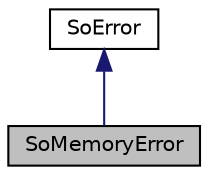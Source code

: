 digraph "SoMemoryError"
{
 // LATEX_PDF_SIZE
  edge [fontname="Helvetica",fontsize="10",labelfontname="Helvetica",labelfontsize="10"];
  node [fontname="Helvetica",fontsize="10",shape=record];
  Node1 [label="SoMemoryError",height=0.2,width=0.4,color="black", fillcolor="grey75", style="filled", fontcolor="black",tooltip="The SoMemoryError class is used to inform of problems with memory allocation."];
  Node2 -> Node1 [dir="back",color="midnightblue",fontsize="10",style="solid",fontname="Helvetica"];
  Node2 [label="SoError",height=0.2,width=0.4,color="black", fillcolor="white", style="filled",URL="$classSoError.html",tooltip="The SoError class is the base class for all the error handling classes."];
}
